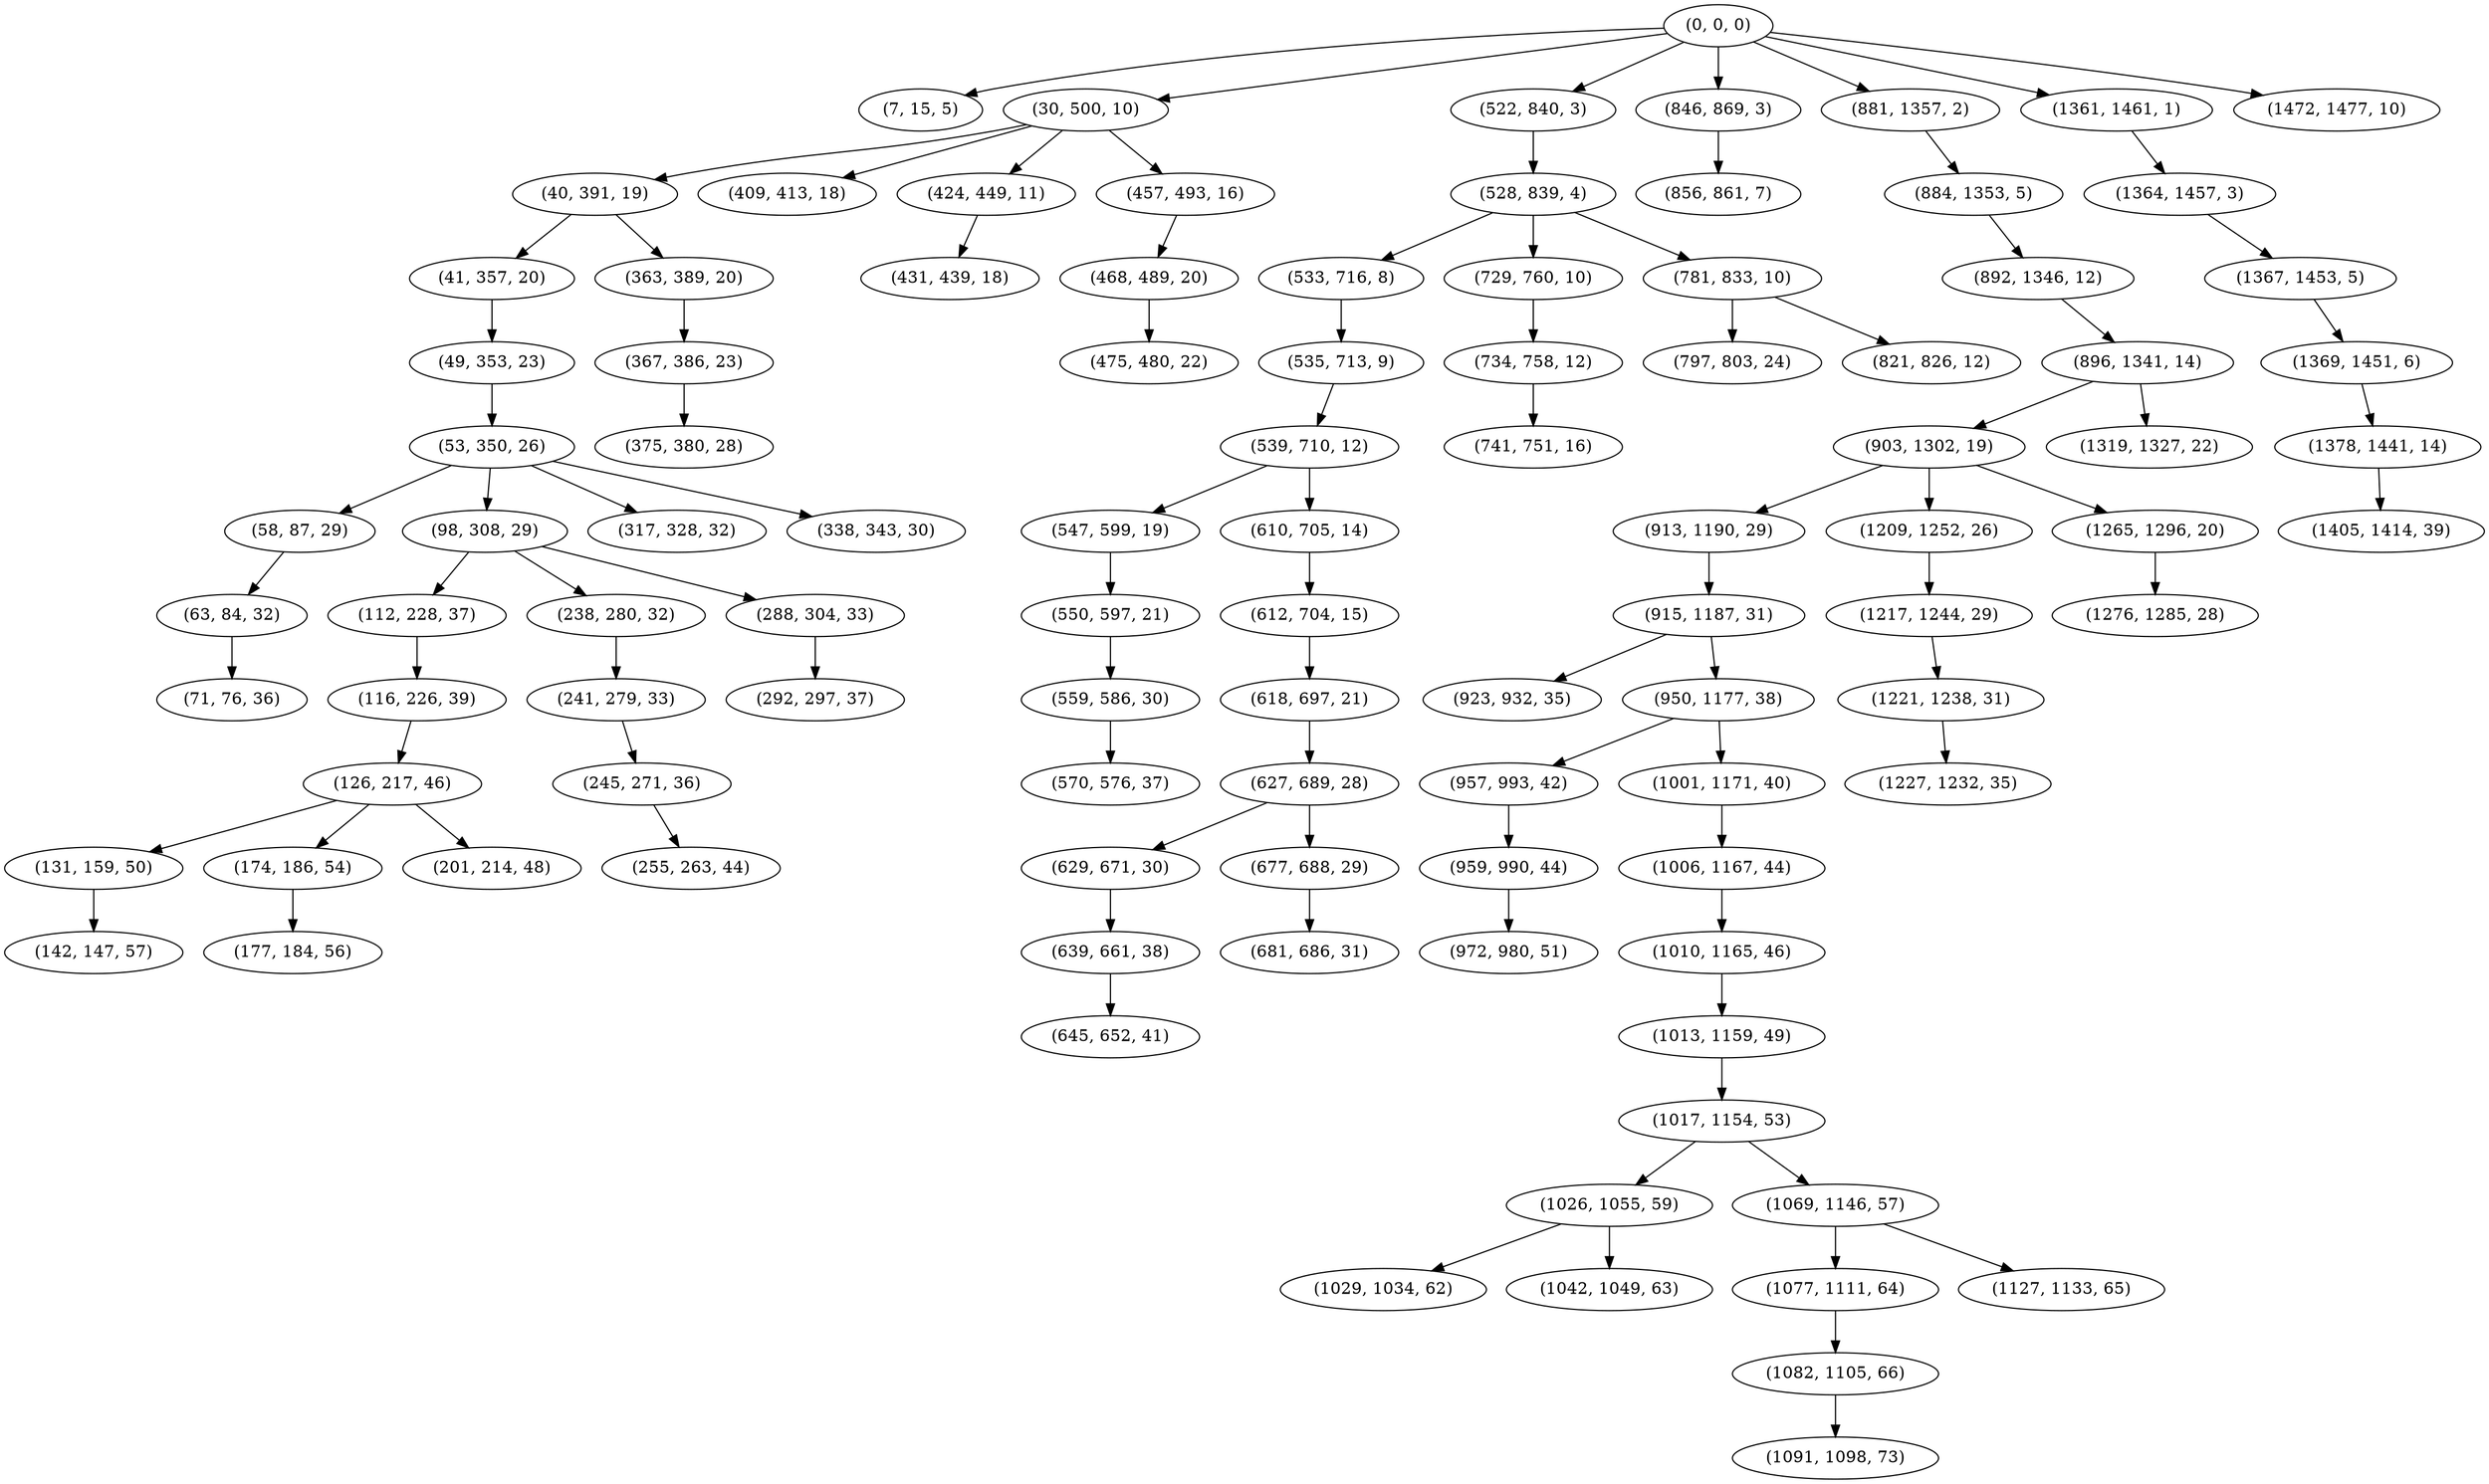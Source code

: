 digraph tree {
    "(0, 0, 0)";
    "(7, 15, 5)";
    "(30, 500, 10)";
    "(40, 391, 19)";
    "(41, 357, 20)";
    "(49, 353, 23)";
    "(53, 350, 26)";
    "(58, 87, 29)";
    "(63, 84, 32)";
    "(71, 76, 36)";
    "(98, 308, 29)";
    "(112, 228, 37)";
    "(116, 226, 39)";
    "(126, 217, 46)";
    "(131, 159, 50)";
    "(142, 147, 57)";
    "(174, 186, 54)";
    "(177, 184, 56)";
    "(201, 214, 48)";
    "(238, 280, 32)";
    "(241, 279, 33)";
    "(245, 271, 36)";
    "(255, 263, 44)";
    "(288, 304, 33)";
    "(292, 297, 37)";
    "(317, 328, 32)";
    "(338, 343, 30)";
    "(363, 389, 20)";
    "(367, 386, 23)";
    "(375, 380, 28)";
    "(409, 413, 18)";
    "(424, 449, 11)";
    "(431, 439, 18)";
    "(457, 493, 16)";
    "(468, 489, 20)";
    "(475, 480, 22)";
    "(522, 840, 3)";
    "(528, 839, 4)";
    "(533, 716, 8)";
    "(535, 713, 9)";
    "(539, 710, 12)";
    "(547, 599, 19)";
    "(550, 597, 21)";
    "(559, 586, 30)";
    "(570, 576, 37)";
    "(610, 705, 14)";
    "(612, 704, 15)";
    "(618, 697, 21)";
    "(627, 689, 28)";
    "(629, 671, 30)";
    "(639, 661, 38)";
    "(645, 652, 41)";
    "(677, 688, 29)";
    "(681, 686, 31)";
    "(729, 760, 10)";
    "(734, 758, 12)";
    "(741, 751, 16)";
    "(781, 833, 10)";
    "(797, 803, 24)";
    "(821, 826, 12)";
    "(846, 869, 3)";
    "(856, 861, 7)";
    "(881, 1357, 2)";
    "(884, 1353, 5)";
    "(892, 1346, 12)";
    "(896, 1341, 14)";
    "(903, 1302, 19)";
    "(913, 1190, 29)";
    "(915, 1187, 31)";
    "(923, 932, 35)";
    "(950, 1177, 38)";
    "(957, 993, 42)";
    "(959, 990, 44)";
    "(972, 980, 51)";
    "(1001, 1171, 40)";
    "(1006, 1167, 44)";
    "(1010, 1165, 46)";
    "(1013, 1159, 49)";
    "(1017, 1154, 53)";
    "(1026, 1055, 59)";
    "(1029, 1034, 62)";
    "(1042, 1049, 63)";
    "(1069, 1146, 57)";
    "(1077, 1111, 64)";
    "(1082, 1105, 66)";
    "(1091, 1098, 73)";
    "(1127, 1133, 65)";
    "(1209, 1252, 26)";
    "(1217, 1244, 29)";
    "(1221, 1238, 31)";
    "(1227, 1232, 35)";
    "(1265, 1296, 20)";
    "(1276, 1285, 28)";
    "(1319, 1327, 22)";
    "(1361, 1461, 1)";
    "(1364, 1457, 3)";
    "(1367, 1453, 5)";
    "(1369, 1451, 6)";
    "(1378, 1441, 14)";
    "(1405, 1414, 39)";
    "(1472, 1477, 10)";
    "(0, 0, 0)" -> "(7, 15, 5)";
    "(0, 0, 0)" -> "(30, 500, 10)";
    "(0, 0, 0)" -> "(522, 840, 3)";
    "(0, 0, 0)" -> "(846, 869, 3)";
    "(0, 0, 0)" -> "(881, 1357, 2)";
    "(0, 0, 0)" -> "(1361, 1461, 1)";
    "(0, 0, 0)" -> "(1472, 1477, 10)";
    "(30, 500, 10)" -> "(40, 391, 19)";
    "(30, 500, 10)" -> "(409, 413, 18)";
    "(30, 500, 10)" -> "(424, 449, 11)";
    "(30, 500, 10)" -> "(457, 493, 16)";
    "(40, 391, 19)" -> "(41, 357, 20)";
    "(40, 391, 19)" -> "(363, 389, 20)";
    "(41, 357, 20)" -> "(49, 353, 23)";
    "(49, 353, 23)" -> "(53, 350, 26)";
    "(53, 350, 26)" -> "(58, 87, 29)";
    "(53, 350, 26)" -> "(98, 308, 29)";
    "(53, 350, 26)" -> "(317, 328, 32)";
    "(53, 350, 26)" -> "(338, 343, 30)";
    "(58, 87, 29)" -> "(63, 84, 32)";
    "(63, 84, 32)" -> "(71, 76, 36)";
    "(98, 308, 29)" -> "(112, 228, 37)";
    "(98, 308, 29)" -> "(238, 280, 32)";
    "(98, 308, 29)" -> "(288, 304, 33)";
    "(112, 228, 37)" -> "(116, 226, 39)";
    "(116, 226, 39)" -> "(126, 217, 46)";
    "(126, 217, 46)" -> "(131, 159, 50)";
    "(126, 217, 46)" -> "(174, 186, 54)";
    "(126, 217, 46)" -> "(201, 214, 48)";
    "(131, 159, 50)" -> "(142, 147, 57)";
    "(174, 186, 54)" -> "(177, 184, 56)";
    "(238, 280, 32)" -> "(241, 279, 33)";
    "(241, 279, 33)" -> "(245, 271, 36)";
    "(245, 271, 36)" -> "(255, 263, 44)";
    "(288, 304, 33)" -> "(292, 297, 37)";
    "(363, 389, 20)" -> "(367, 386, 23)";
    "(367, 386, 23)" -> "(375, 380, 28)";
    "(424, 449, 11)" -> "(431, 439, 18)";
    "(457, 493, 16)" -> "(468, 489, 20)";
    "(468, 489, 20)" -> "(475, 480, 22)";
    "(522, 840, 3)" -> "(528, 839, 4)";
    "(528, 839, 4)" -> "(533, 716, 8)";
    "(528, 839, 4)" -> "(729, 760, 10)";
    "(528, 839, 4)" -> "(781, 833, 10)";
    "(533, 716, 8)" -> "(535, 713, 9)";
    "(535, 713, 9)" -> "(539, 710, 12)";
    "(539, 710, 12)" -> "(547, 599, 19)";
    "(539, 710, 12)" -> "(610, 705, 14)";
    "(547, 599, 19)" -> "(550, 597, 21)";
    "(550, 597, 21)" -> "(559, 586, 30)";
    "(559, 586, 30)" -> "(570, 576, 37)";
    "(610, 705, 14)" -> "(612, 704, 15)";
    "(612, 704, 15)" -> "(618, 697, 21)";
    "(618, 697, 21)" -> "(627, 689, 28)";
    "(627, 689, 28)" -> "(629, 671, 30)";
    "(627, 689, 28)" -> "(677, 688, 29)";
    "(629, 671, 30)" -> "(639, 661, 38)";
    "(639, 661, 38)" -> "(645, 652, 41)";
    "(677, 688, 29)" -> "(681, 686, 31)";
    "(729, 760, 10)" -> "(734, 758, 12)";
    "(734, 758, 12)" -> "(741, 751, 16)";
    "(781, 833, 10)" -> "(797, 803, 24)";
    "(781, 833, 10)" -> "(821, 826, 12)";
    "(846, 869, 3)" -> "(856, 861, 7)";
    "(881, 1357, 2)" -> "(884, 1353, 5)";
    "(884, 1353, 5)" -> "(892, 1346, 12)";
    "(892, 1346, 12)" -> "(896, 1341, 14)";
    "(896, 1341, 14)" -> "(903, 1302, 19)";
    "(896, 1341, 14)" -> "(1319, 1327, 22)";
    "(903, 1302, 19)" -> "(913, 1190, 29)";
    "(903, 1302, 19)" -> "(1209, 1252, 26)";
    "(903, 1302, 19)" -> "(1265, 1296, 20)";
    "(913, 1190, 29)" -> "(915, 1187, 31)";
    "(915, 1187, 31)" -> "(923, 932, 35)";
    "(915, 1187, 31)" -> "(950, 1177, 38)";
    "(950, 1177, 38)" -> "(957, 993, 42)";
    "(950, 1177, 38)" -> "(1001, 1171, 40)";
    "(957, 993, 42)" -> "(959, 990, 44)";
    "(959, 990, 44)" -> "(972, 980, 51)";
    "(1001, 1171, 40)" -> "(1006, 1167, 44)";
    "(1006, 1167, 44)" -> "(1010, 1165, 46)";
    "(1010, 1165, 46)" -> "(1013, 1159, 49)";
    "(1013, 1159, 49)" -> "(1017, 1154, 53)";
    "(1017, 1154, 53)" -> "(1026, 1055, 59)";
    "(1017, 1154, 53)" -> "(1069, 1146, 57)";
    "(1026, 1055, 59)" -> "(1029, 1034, 62)";
    "(1026, 1055, 59)" -> "(1042, 1049, 63)";
    "(1069, 1146, 57)" -> "(1077, 1111, 64)";
    "(1069, 1146, 57)" -> "(1127, 1133, 65)";
    "(1077, 1111, 64)" -> "(1082, 1105, 66)";
    "(1082, 1105, 66)" -> "(1091, 1098, 73)";
    "(1209, 1252, 26)" -> "(1217, 1244, 29)";
    "(1217, 1244, 29)" -> "(1221, 1238, 31)";
    "(1221, 1238, 31)" -> "(1227, 1232, 35)";
    "(1265, 1296, 20)" -> "(1276, 1285, 28)";
    "(1361, 1461, 1)" -> "(1364, 1457, 3)";
    "(1364, 1457, 3)" -> "(1367, 1453, 5)";
    "(1367, 1453, 5)" -> "(1369, 1451, 6)";
    "(1369, 1451, 6)" -> "(1378, 1441, 14)";
    "(1378, 1441, 14)" -> "(1405, 1414, 39)";
}
